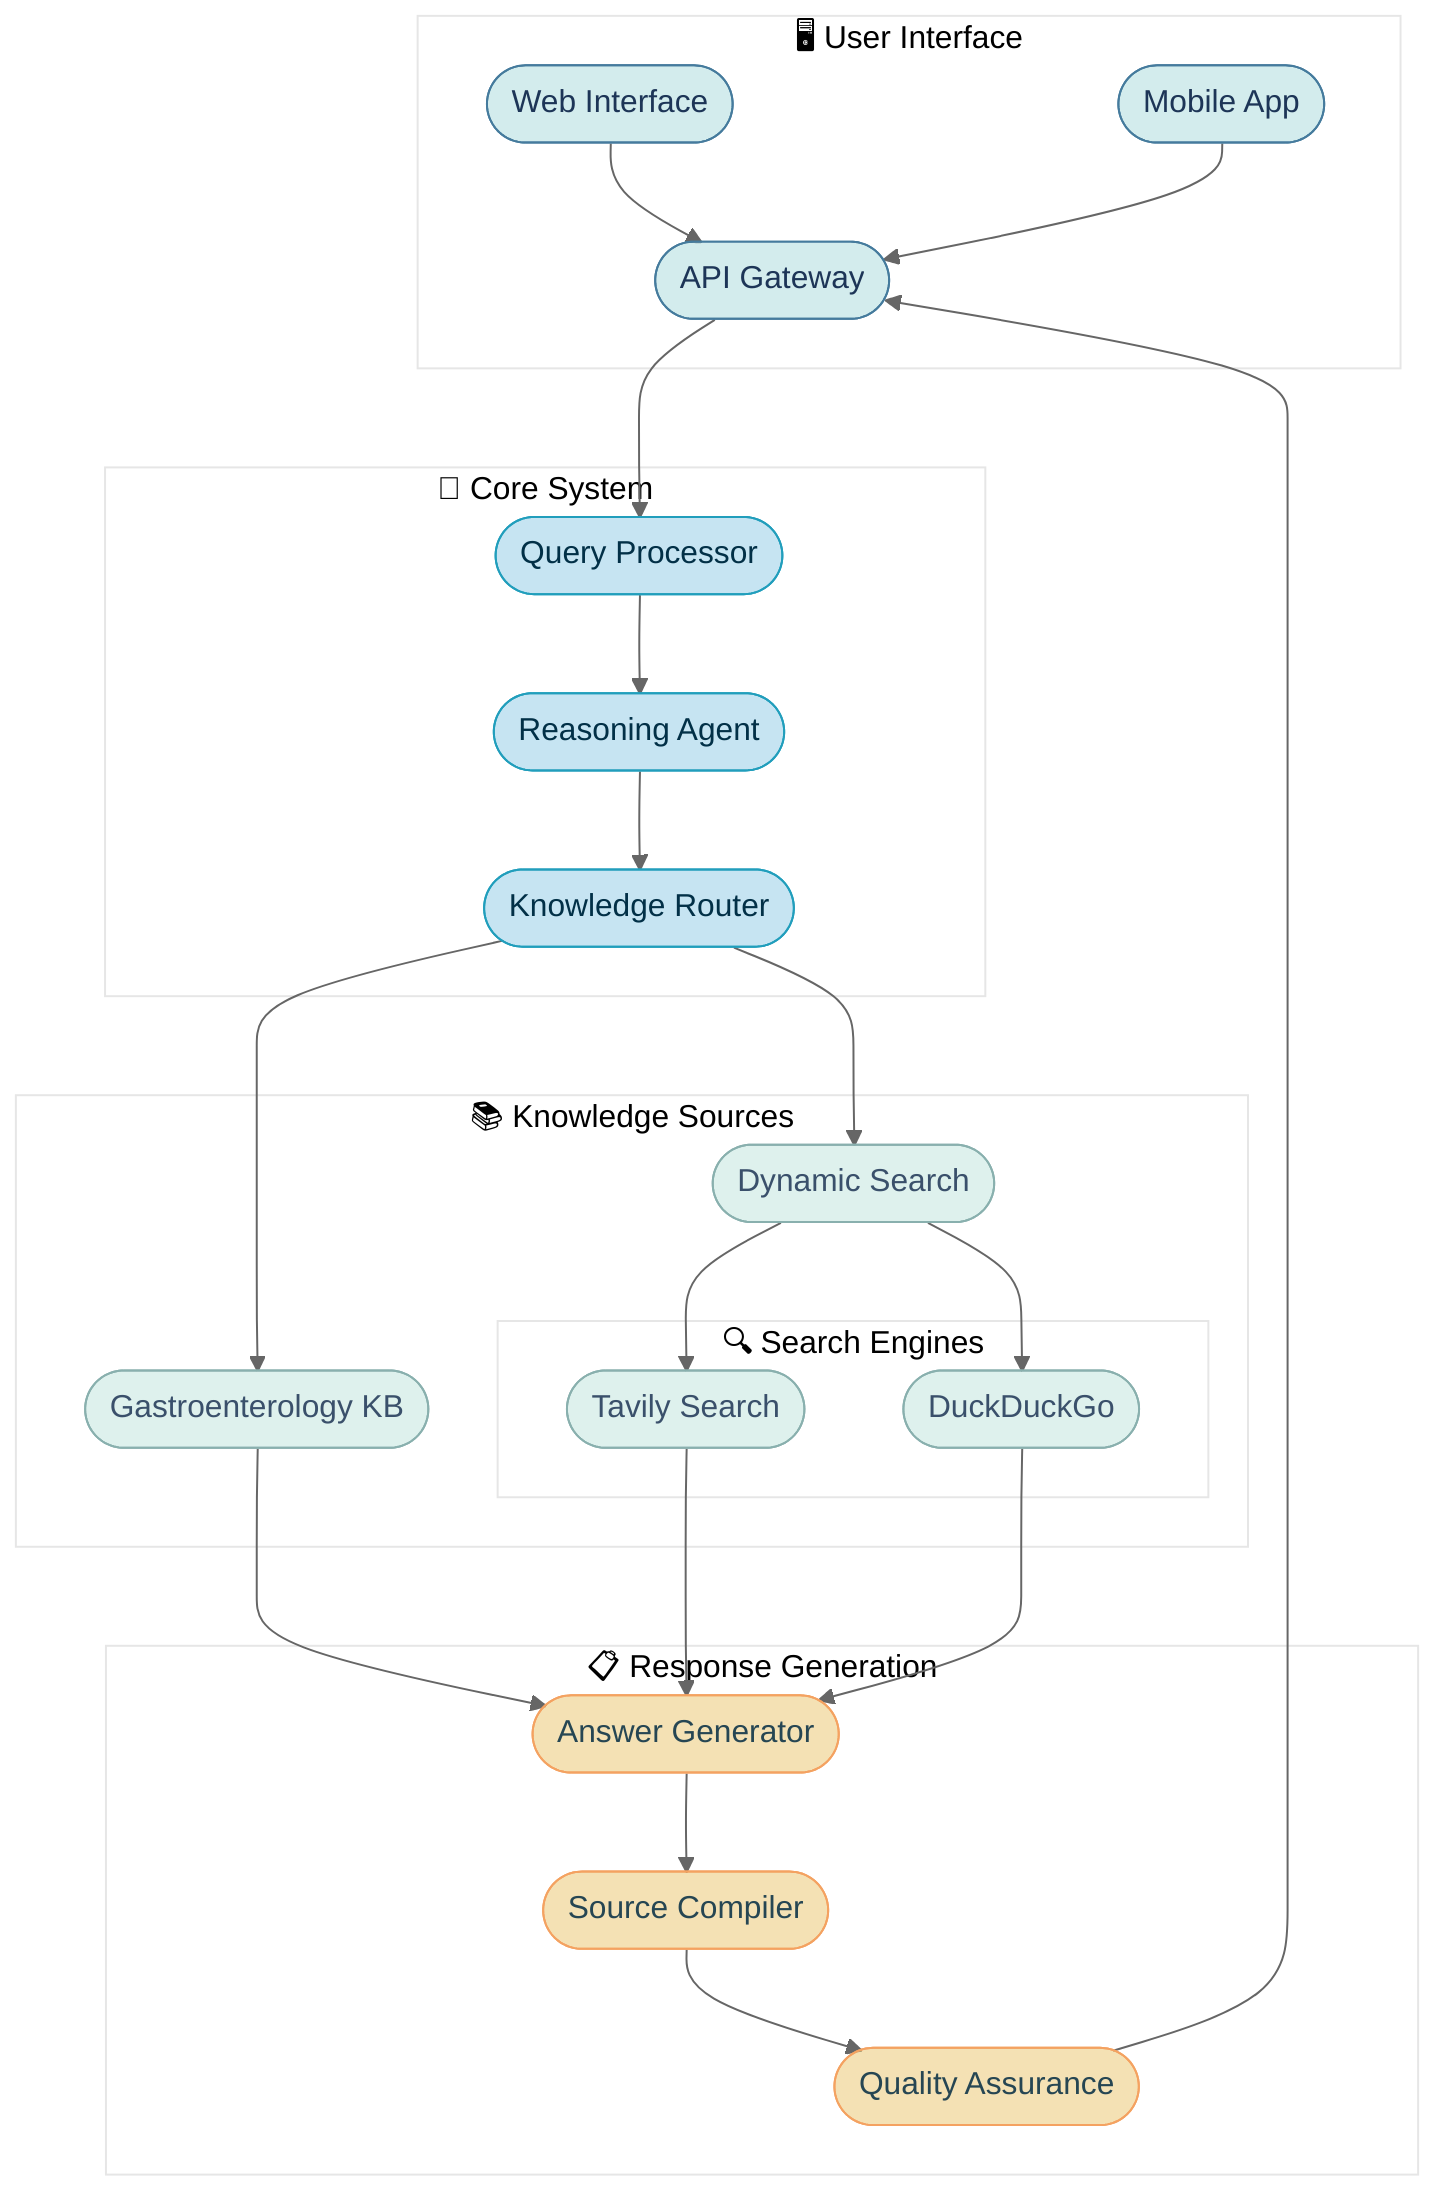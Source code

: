 ---
id: c4b8efa6-0fe9-4c54-a725-60815f6aaa4e
---
%%{init: {'theme': 'base', 'themeVariables': { 'primaryColor': '#f5f5f5', 'primaryTextColor': '#333', 'primaryBorderColor': '#666', 'lineColor': '#666', 'secondaryColor': '#f0f0f0', 'tertiaryColor': '#fff' }}}%%
flowchart TB
    subgraph Frontend["🖥️ User Interface"]
        UI(["Web Interface"])
        Mobile(["Mobile App"])
        API(["API Gateway"])
    end
    
    subgraph Core["🧠 Core System"]
        QP(["Query Processor"])
        RA(["Reasoning Agent"])
        KR(["Knowledge Router"])
    end
    
    subgraph Knowledge["📚 Knowledge Sources"]
        KB(["Gastroenterology KB"])
        DS(["Dynamic Search"])
        subgraph Search["🔍 Search Engines"]
            TS(["Tavily Search"])
            DG(["DuckDuckGo"])
        end
    end
    
    subgraph Output["📋 Response Generation"]
        AG(["Answer Generator"])
        SC(["Source Compiler"])
        QA(["Quality Assurance"])
    end
    
    UI --> API
    Mobile --> API
    API --> QP
    QP --> RA
    RA --> KR
    KR --> KB
    KR --> DS
    DS --> TS
    DS --> DG
    KB --> AG
    TS --> AG
    DG --> AG
    AG --> SC
    SC --> QA
    QA --> API
    
    classDef frontend fill:#a8dadc80,stroke:#457b9d,stroke-width:1px,color:#1d3557,font-family:Arial
    classDef core fill:#8ecae680,stroke:#219ebc,stroke-width:1px,color:#023047,font-family:Arial
    classDef knowledge fill:#bee3db80,stroke:#89b0ae,stroke-width:1px,color:#3a506b,font-family:Arial
    classDef output fill:#e9c46a80,stroke:#f4a261,stroke-width:1px,color:#264653,font-family:Arial
    
    class UI,Mobile,API frontend
    class QP,RA,KR core
    class KB,DS,TS,DG knowledge
    class AG,SC,QA output